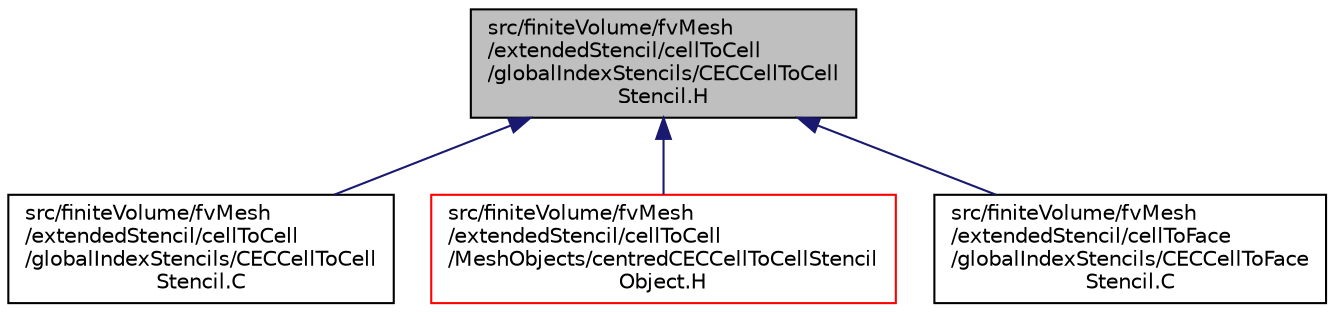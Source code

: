 digraph "src/finiteVolume/fvMesh/extendedStencil/cellToCell/globalIndexStencils/CECCellToCellStencil.H"
{
  bgcolor="transparent";
  edge [fontname="Helvetica",fontsize="10",labelfontname="Helvetica",labelfontsize="10"];
  node [fontname="Helvetica",fontsize="10",shape=record];
  Node174 [label="src/finiteVolume/fvMesh\l/extendedStencil/cellToCell\l/globalIndexStencils/CECCellToCell\lStencil.H",height=0.2,width=0.4,color="black", fillcolor="grey75", style="filled", fontcolor="black"];
  Node174 -> Node175 [dir="back",color="midnightblue",fontsize="10",style="solid",fontname="Helvetica"];
  Node175 [label="src/finiteVolume/fvMesh\l/extendedStencil/cellToCell\l/globalIndexStencils/CECCellToCell\lStencil.C",height=0.2,width=0.4,color="black",URL="$a03527.html"];
  Node174 -> Node176 [dir="back",color="midnightblue",fontsize="10",style="solid",fontname="Helvetica"];
  Node176 [label="src/finiteVolume/fvMesh\l/extendedStencil/cellToCell\l/MeshObjects/centredCECCellToCellStencil\lObject.H",height=0.2,width=0.4,color="red",URL="$a03554.html"];
  Node174 -> Node179 [dir="back",color="midnightblue",fontsize="10",style="solid",fontname="Helvetica"];
  Node179 [label="src/finiteVolume/fvMesh\l/extendedStencil/cellToFace\l/globalIndexStencils/CECCellToFace\lStencil.C",height=0.2,width=0.4,color="black",URL="$a03593.html"];
}
